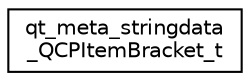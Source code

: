 digraph "Graphical Class Hierarchy"
{
  edge [fontname="Helvetica",fontsize="10",labelfontname="Helvetica",labelfontsize="10"];
  node [fontname="Helvetica",fontsize="10",shape=record];
  rankdir="LR";
  Node1 [label="qt_meta_stringdata\l_QCPItemBracket_t",height=0.2,width=0.4,color="black", fillcolor="white", style="filled",URL="$structqt__meta__stringdata___q_c_p_item_bracket__t.html"];
}
